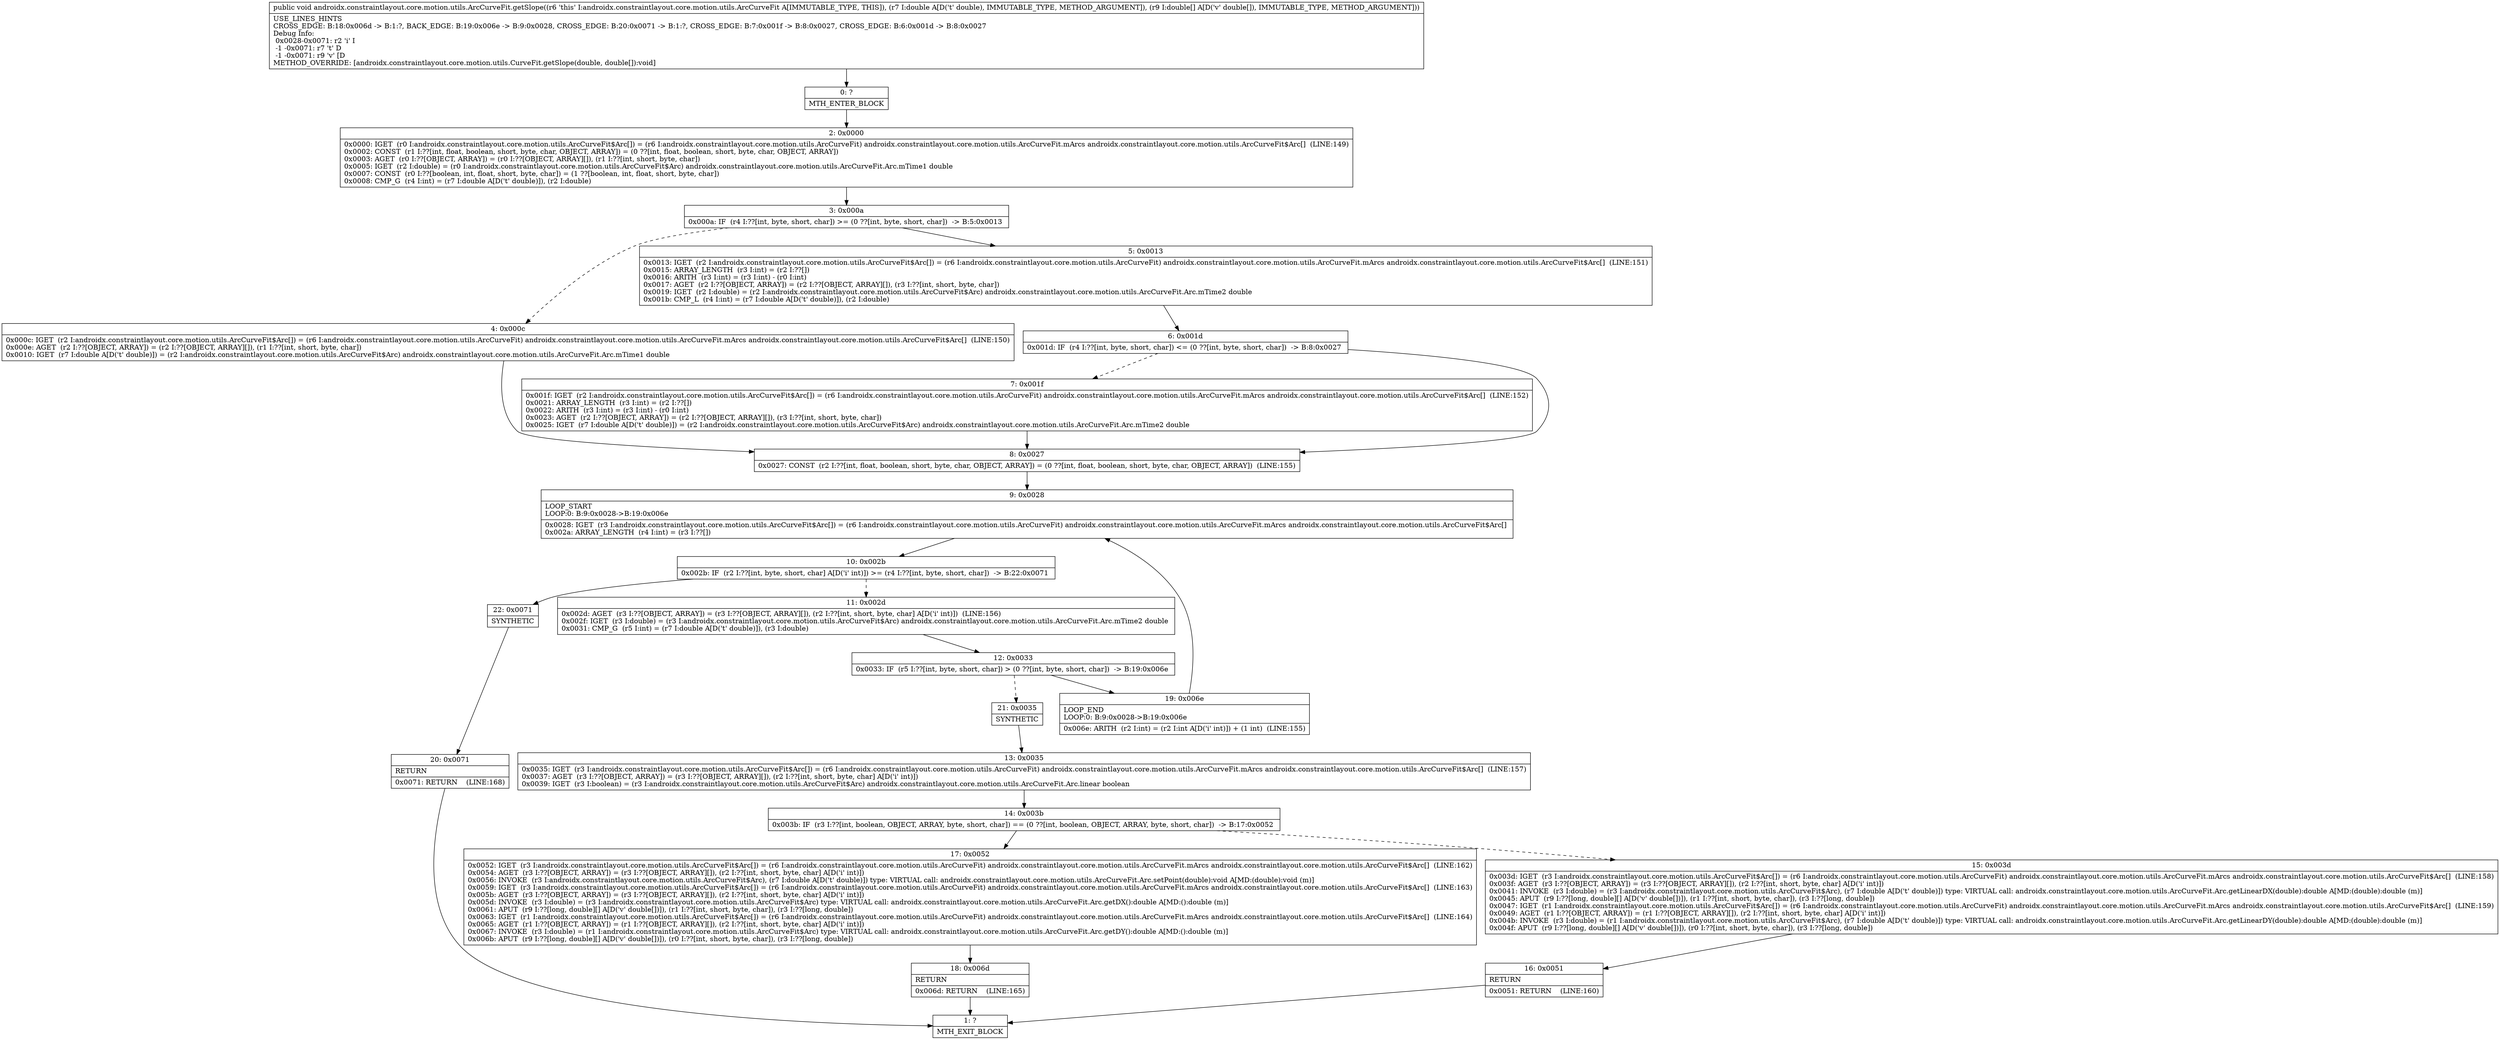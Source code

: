 digraph "CFG forandroidx.constraintlayout.core.motion.utils.ArcCurveFit.getSlope(D[D)V" {
Node_0 [shape=record,label="{0\:\ ?|MTH_ENTER_BLOCK\l}"];
Node_2 [shape=record,label="{2\:\ 0x0000|0x0000: IGET  (r0 I:androidx.constraintlayout.core.motion.utils.ArcCurveFit$Arc[]) = (r6 I:androidx.constraintlayout.core.motion.utils.ArcCurveFit) androidx.constraintlayout.core.motion.utils.ArcCurveFit.mArcs androidx.constraintlayout.core.motion.utils.ArcCurveFit$Arc[]  (LINE:149)\l0x0002: CONST  (r1 I:??[int, float, boolean, short, byte, char, OBJECT, ARRAY]) = (0 ??[int, float, boolean, short, byte, char, OBJECT, ARRAY]) \l0x0003: AGET  (r0 I:??[OBJECT, ARRAY]) = (r0 I:??[OBJECT, ARRAY][]), (r1 I:??[int, short, byte, char]) \l0x0005: IGET  (r2 I:double) = (r0 I:androidx.constraintlayout.core.motion.utils.ArcCurveFit$Arc) androidx.constraintlayout.core.motion.utils.ArcCurveFit.Arc.mTime1 double \l0x0007: CONST  (r0 I:??[boolean, int, float, short, byte, char]) = (1 ??[boolean, int, float, short, byte, char]) \l0x0008: CMP_G  (r4 I:int) = (r7 I:double A[D('t' double)]), (r2 I:double) \l}"];
Node_3 [shape=record,label="{3\:\ 0x000a|0x000a: IF  (r4 I:??[int, byte, short, char]) \>= (0 ??[int, byte, short, char])  \-\> B:5:0x0013 \l}"];
Node_4 [shape=record,label="{4\:\ 0x000c|0x000c: IGET  (r2 I:androidx.constraintlayout.core.motion.utils.ArcCurveFit$Arc[]) = (r6 I:androidx.constraintlayout.core.motion.utils.ArcCurveFit) androidx.constraintlayout.core.motion.utils.ArcCurveFit.mArcs androidx.constraintlayout.core.motion.utils.ArcCurveFit$Arc[]  (LINE:150)\l0x000e: AGET  (r2 I:??[OBJECT, ARRAY]) = (r2 I:??[OBJECT, ARRAY][]), (r1 I:??[int, short, byte, char]) \l0x0010: IGET  (r7 I:double A[D('t' double)]) = (r2 I:androidx.constraintlayout.core.motion.utils.ArcCurveFit$Arc) androidx.constraintlayout.core.motion.utils.ArcCurveFit.Arc.mTime1 double \l}"];
Node_8 [shape=record,label="{8\:\ 0x0027|0x0027: CONST  (r2 I:??[int, float, boolean, short, byte, char, OBJECT, ARRAY]) = (0 ??[int, float, boolean, short, byte, char, OBJECT, ARRAY])  (LINE:155)\l}"];
Node_9 [shape=record,label="{9\:\ 0x0028|LOOP_START\lLOOP:0: B:9:0x0028\-\>B:19:0x006e\l|0x0028: IGET  (r3 I:androidx.constraintlayout.core.motion.utils.ArcCurveFit$Arc[]) = (r6 I:androidx.constraintlayout.core.motion.utils.ArcCurveFit) androidx.constraintlayout.core.motion.utils.ArcCurveFit.mArcs androidx.constraintlayout.core.motion.utils.ArcCurveFit$Arc[] \l0x002a: ARRAY_LENGTH  (r4 I:int) = (r3 I:??[]) \l}"];
Node_10 [shape=record,label="{10\:\ 0x002b|0x002b: IF  (r2 I:??[int, byte, short, char] A[D('i' int)]) \>= (r4 I:??[int, byte, short, char])  \-\> B:22:0x0071 \l}"];
Node_11 [shape=record,label="{11\:\ 0x002d|0x002d: AGET  (r3 I:??[OBJECT, ARRAY]) = (r3 I:??[OBJECT, ARRAY][]), (r2 I:??[int, short, byte, char] A[D('i' int)])  (LINE:156)\l0x002f: IGET  (r3 I:double) = (r3 I:androidx.constraintlayout.core.motion.utils.ArcCurveFit$Arc) androidx.constraintlayout.core.motion.utils.ArcCurveFit.Arc.mTime2 double \l0x0031: CMP_G  (r5 I:int) = (r7 I:double A[D('t' double)]), (r3 I:double) \l}"];
Node_12 [shape=record,label="{12\:\ 0x0033|0x0033: IF  (r5 I:??[int, byte, short, char]) \> (0 ??[int, byte, short, char])  \-\> B:19:0x006e \l}"];
Node_19 [shape=record,label="{19\:\ 0x006e|LOOP_END\lLOOP:0: B:9:0x0028\-\>B:19:0x006e\l|0x006e: ARITH  (r2 I:int) = (r2 I:int A[D('i' int)]) + (1 int)  (LINE:155)\l}"];
Node_21 [shape=record,label="{21\:\ 0x0035|SYNTHETIC\l}"];
Node_13 [shape=record,label="{13\:\ 0x0035|0x0035: IGET  (r3 I:androidx.constraintlayout.core.motion.utils.ArcCurveFit$Arc[]) = (r6 I:androidx.constraintlayout.core.motion.utils.ArcCurveFit) androidx.constraintlayout.core.motion.utils.ArcCurveFit.mArcs androidx.constraintlayout.core.motion.utils.ArcCurveFit$Arc[]  (LINE:157)\l0x0037: AGET  (r3 I:??[OBJECT, ARRAY]) = (r3 I:??[OBJECT, ARRAY][]), (r2 I:??[int, short, byte, char] A[D('i' int)]) \l0x0039: IGET  (r3 I:boolean) = (r3 I:androidx.constraintlayout.core.motion.utils.ArcCurveFit$Arc) androidx.constraintlayout.core.motion.utils.ArcCurveFit.Arc.linear boolean \l}"];
Node_14 [shape=record,label="{14\:\ 0x003b|0x003b: IF  (r3 I:??[int, boolean, OBJECT, ARRAY, byte, short, char]) == (0 ??[int, boolean, OBJECT, ARRAY, byte, short, char])  \-\> B:17:0x0052 \l}"];
Node_15 [shape=record,label="{15\:\ 0x003d|0x003d: IGET  (r3 I:androidx.constraintlayout.core.motion.utils.ArcCurveFit$Arc[]) = (r6 I:androidx.constraintlayout.core.motion.utils.ArcCurveFit) androidx.constraintlayout.core.motion.utils.ArcCurveFit.mArcs androidx.constraintlayout.core.motion.utils.ArcCurveFit$Arc[]  (LINE:158)\l0x003f: AGET  (r3 I:??[OBJECT, ARRAY]) = (r3 I:??[OBJECT, ARRAY][]), (r2 I:??[int, short, byte, char] A[D('i' int)]) \l0x0041: INVOKE  (r3 I:double) = (r3 I:androidx.constraintlayout.core.motion.utils.ArcCurveFit$Arc), (r7 I:double A[D('t' double)]) type: VIRTUAL call: androidx.constraintlayout.core.motion.utils.ArcCurveFit.Arc.getLinearDX(double):double A[MD:(double):double (m)]\l0x0045: APUT  (r9 I:??[long, double][] A[D('v' double[])]), (r1 I:??[int, short, byte, char]), (r3 I:??[long, double]) \l0x0047: IGET  (r1 I:androidx.constraintlayout.core.motion.utils.ArcCurveFit$Arc[]) = (r6 I:androidx.constraintlayout.core.motion.utils.ArcCurveFit) androidx.constraintlayout.core.motion.utils.ArcCurveFit.mArcs androidx.constraintlayout.core.motion.utils.ArcCurveFit$Arc[]  (LINE:159)\l0x0049: AGET  (r1 I:??[OBJECT, ARRAY]) = (r1 I:??[OBJECT, ARRAY][]), (r2 I:??[int, short, byte, char] A[D('i' int)]) \l0x004b: INVOKE  (r3 I:double) = (r1 I:androidx.constraintlayout.core.motion.utils.ArcCurveFit$Arc), (r7 I:double A[D('t' double)]) type: VIRTUAL call: androidx.constraintlayout.core.motion.utils.ArcCurveFit.Arc.getLinearDY(double):double A[MD:(double):double (m)]\l0x004f: APUT  (r9 I:??[long, double][] A[D('v' double[])]), (r0 I:??[int, short, byte, char]), (r3 I:??[long, double]) \l}"];
Node_16 [shape=record,label="{16\:\ 0x0051|RETURN\l|0x0051: RETURN    (LINE:160)\l}"];
Node_1 [shape=record,label="{1\:\ ?|MTH_EXIT_BLOCK\l}"];
Node_17 [shape=record,label="{17\:\ 0x0052|0x0052: IGET  (r3 I:androidx.constraintlayout.core.motion.utils.ArcCurveFit$Arc[]) = (r6 I:androidx.constraintlayout.core.motion.utils.ArcCurveFit) androidx.constraintlayout.core.motion.utils.ArcCurveFit.mArcs androidx.constraintlayout.core.motion.utils.ArcCurveFit$Arc[]  (LINE:162)\l0x0054: AGET  (r3 I:??[OBJECT, ARRAY]) = (r3 I:??[OBJECT, ARRAY][]), (r2 I:??[int, short, byte, char] A[D('i' int)]) \l0x0056: INVOKE  (r3 I:androidx.constraintlayout.core.motion.utils.ArcCurveFit$Arc), (r7 I:double A[D('t' double)]) type: VIRTUAL call: androidx.constraintlayout.core.motion.utils.ArcCurveFit.Arc.setPoint(double):void A[MD:(double):void (m)]\l0x0059: IGET  (r3 I:androidx.constraintlayout.core.motion.utils.ArcCurveFit$Arc[]) = (r6 I:androidx.constraintlayout.core.motion.utils.ArcCurveFit) androidx.constraintlayout.core.motion.utils.ArcCurveFit.mArcs androidx.constraintlayout.core.motion.utils.ArcCurveFit$Arc[]  (LINE:163)\l0x005b: AGET  (r3 I:??[OBJECT, ARRAY]) = (r3 I:??[OBJECT, ARRAY][]), (r2 I:??[int, short, byte, char] A[D('i' int)]) \l0x005d: INVOKE  (r3 I:double) = (r3 I:androidx.constraintlayout.core.motion.utils.ArcCurveFit$Arc) type: VIRTUAL call: androidx.constraintlayout.core.motion.utils.ArcCurveFit.Arc.getDX():double A[MD:():double (m)]\l0x0061: APUT  (r9 I:??[long, double][] A[D('v' double[])]), (r1 I:??[int, short, byte, char]), (r3 I:??[long, double]) \l0x0063: IGET  (r1 I:androidx.constraintlayout.core.motion.utils.ArcCurveFit$Arc[]) = (r6 I:androidx.constraintlayout.core.motion.utils.ArcCurveFit) androidx.constraintlayout.core.motion.utils.ArcCurveFit.mArcs androidx.constraintlayout.core.motion.utils.ArcCurveFit$Arc[]  (LINE:164)\l0x0065: AGET  (r1 I:??[OBJECT, ARRAY]) = (r1 I:??[OBJECT, ARRAY][]), (r2 I:??[int, short, byte, char] A[D('i' int)]) \l0x0067: INVOKE  (r3 I:double) = (r1 I:androidx.constraintlayout.core.motion.utils.ArcCurveFit$Arc) type: VIRTUAL call: androidx.constraintlayout.core.motion.utils.ArcCurveFit.Arc.getDY():double A[MD:():double (m)]\l0x006b: APUT  (r9 I:??[long, double][] A[D('v' double[])]), (r0 I:??[int, short, byte, char]), (r3 I:??[long, double]) \l}"];
Node_18 [shape=record,label="{18\:\ 0x006d|RETURN\l|0x006d: RETURN    (LINE:165)\l}"];
Node_22 [shape=record,label="{22\:\ 0x0071|SYNTHETIC\l}"];
Node_20 [shape=record,label="{20\:\ 0x0071|RETURN\l|0x0071: RETURN    (LINE:168)\l}"];
Node_5 [shape=record,label="{5\:\ 0x0013|0x0013: IGET  (r2 I:androidx.constraintlayout.core.motion.utils.ArcCurveFit$Arc[]) = (r6 I:androidx.constraintlayout.core.motion.utils.ArcCurveFit) androidx.constraintlayout.core.motion.utils.ArcCurveFit.mArcs androidx.constraintlayout.core.motion.utils.ArcCurveFit$Arc[]  (LINE:151)\l0x0015: ARRAY_LENGTH  (r3 I:int) = (r2 I:??[]) \l0x0016: ARITH  (r3 I:int) = (r3 I:int) \- (r0 I:int) \l0x0017: AGET  (r2 I:??[OBJECT, ARRAY]) = (r2 I:??[OBJECT, ARRAY][]), (r3 I:??[int, short, byte, char]) \l0x0019: IGET  (r2 I:double) = (r2 I:androidx.constraintlayout.core.motion.utils.ArcCurveFit$Arc) androidx.constraintlayout.core.motion.utils.ArcCurveFit.Arc.mTime2 double \l0x001b: CMP_L  (r4 I:int) = (r7 I:double A[D('t' double)]), (r2 I:double) \l}"];
Node_6 [shape=record,label="{6\:\ 0x001d|0x001d: IF  (r4 I:??[int, byte, short, char]) \<= (0 ??[int, byte, short, char])  \-\> B:8:0x0027 \l}"];
Node_7 [shape=record,label="{7\:\ 0x001f|0x001f: IGET  (r2 I:androidx.constraintlayout.core.motion.utils.ArcCurveFit$Arc[]) = (r6 I:androidx.constraintlayout.core.motion.utils.ArcCurveFit) androidx.constraintlayout.core.motion.utils.ArcCurveFit.mArcs androidx.constraintlayout.core.motion.utils.ArcCurveFit$Arc[]  (LINE:152)\l0x0021: ARRAY_LENGTH  (r3 I:int) = (r2 I:??[]) \l0x0022: ARITH  (r3 I:int) = (r3 I:int) \- (r0 I:int) \l0x0023: AGET  (r2 I:??[OBJECT, ARRAY]) = (r2 I:??[OBJECT, ARRAY][]), (r3 I:??[int, short, byte, char]) \l0x0025: IGET  (r7 I:double A[D('t' double)]) = (r2 I:androidx.constraintlayout.core.motion.utils.ArcCurveFit$Arc) androidx.constraintlayout.core.motion.utils.ArcCurveFit.Arc.mTime2 double \l}"];
MethodNode[shape=record,label="{public void androidx.constraintlayout.core.motion.utils.ArcCurveFit.getSlope((r6 'this' I:androidx.constraintlayout.core.motion.utils.ArcCurveFit A[IMMUTABLE_TYPE, THIS]), (r7 I:double A[D('t' double), IMMUTABLE_TYPE, METHOD_ARGUMENT]), (r9 I:double[] A[D('v' double[]), IMMUTABLE_TYPE, METHOD_ARGUMENT]))  | USE_LINES_HINTS\lCROSS_EDGE: B:18:0x006d \-\> B:1:?, BACK_EDGE: B:19:0x006e \-\> B:9:0x0028, CROSS_EDGE: B:20:0x0071 \-\> B:1:?, CROSS_EDGE: B:7:0x001f \-\> B:8:0x0027, CROSS_EDGE: B:6:0x001d \-\> B:8:0x0027\lDebug Info:\l  0x0028\-0x0071: r2 'i' I\l  \-1 \-0x0071: r7 't' D\l  \-1 \-0x0071: r9 'v' [D\lMETHOD_OVERRIDE: [androidx.constraintlayout.core.motion.utils.CurveFit.getSlope(double, double[]):void]\l}"];
MethodNode -> Node_0;Node_0 -> Node_2;
Node_2 -> Node_3;
Node_3 -> Node_4[style=dashed];
Node_3 -> Node_5;
Node_4 -> Node_8;
Node_8 -> Node_9;
Node_9 -> Node_10;
Node_10 -> Node_11[style=dashed];
Node_10 -> Node_22;
Node_11 -> Node_12;
Node_12 -> Node_19;
Node_12 -> Node_21[style=dashed];
Node_19 -> Node_9;
Node_21 -> Node_13;
Node_13 -> Node_14;
Node_14 -> Node_15[style=dashed];
Node_14 -> Node_17;
Node_15 -> Node_16;
Node_16 -> Node_1;
Node_17 -> Node_18;
Node_18 -> Node_1;
Node_22 -> Node_20;
Node_20 -> Node_1;
Node_5 -> Node_6;
Node_6 -> Node_7[style=dashed];
Node_6 -> Node_8;
Node_7 -> Node_8;
}

